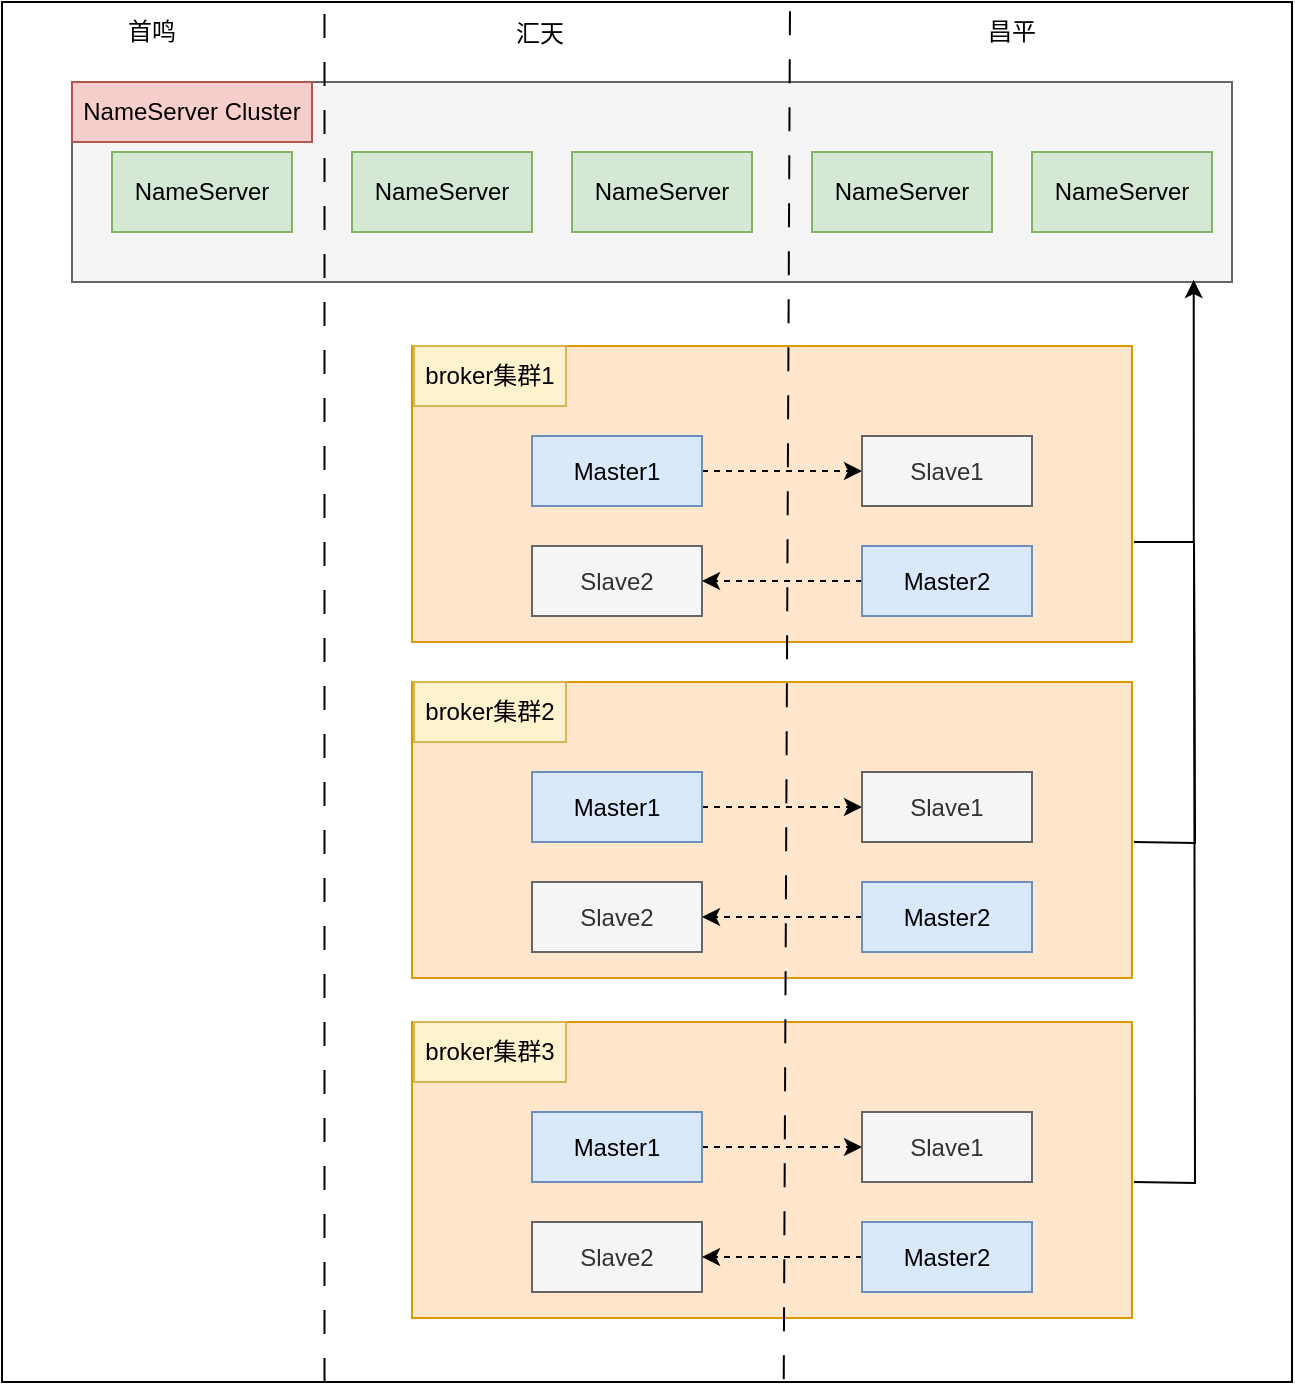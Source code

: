 <mxfile version="22.1.20" type="github">
  <diagram name="第 1 页" id="2XR303NfXYFgoQkDeR8G">
    <mxGraphModel dx="1434" dy="761" grid="1" gridSize="10" guides="1" tooltips="1" connect="1" arrows="1" fold="1" page="1" pageScale="1" pageWidth="827" pageHeight="1169" math="0" shadow="0">
      <root>
        <mxCell id="0" />
        <mxCell id="1" parent="0" />
        <mxCell id="UYfxn2uQiFY9sQeeJO1W-2" value="" style="rounded=0;whiteSpace=wrap;html=1;" vertex="1" parent="1">
          <mxGeometry x="104" y="60" width="645" height="690" as="geometry" />
        </mxCell>
        <mxCell id="UYfxn2uQiFY9sQeeJO1W-11" value="首鸣" style="text;html=1;strokeColor=none;fillColor=none;align=center;verticalAlign=middle;whiteSpace=wrap;rounded=0;" vertex="1" parent="1">
          <mxGeometry x="149" y="60" width="60" height="30" as="geometry" />
        </mxCell>
        <mxCell id="UYfxn2uQiFY9sQeeJO1W-12" value="汇天" style="text;html=1;strokeColor=none;fillColor=none;align=center;verticalAlign=middle;whiteSpace=wrap;rounded=0;" vertex="1" parent="1">
          <mxGeometry x="343" y="61" width="60" height="30" as="geometry" />
        </mxCell>
        <mxCell id="UYfxn2uQiFY9sQeeJO1W-13" value="昌平" style="text;html=1;strokeColor=none;fillColor=none;align=center;verticalAlign=middle;whiteSpace=wrap;rounded=0;" vertex="1" parent="1">
          <mxGeometry x="579" y="60" width="60" height="30" as="geometry" />
        </mxCell>
        <mxCell id="UYfxn2uQiFY9sQeeJO1W-14" value="" style="rounded=0;whiteSpace=wrap;html=1;fillColor=#f5f5f5;fontColor=#333333;strokeColor=#666666;" vertex="1" parent="1">
          <mxGeometry x="139" y="100" width="580" height="100" as="geometry" />
        </mxCell>
        <mxCell id="UYfxn2uQiFY9sQeeJO1W-15" value="NameServer" style="rounded=0;whiteSpace=wrap;html=1;fillColor=#d5e8d4;strokeColor=#82b366;" vertex="1" parent="1">
          <mxGeometry x="159" y="135" width="90" height="40" as="geometry" />
        </mxCell>
        <mxCell id="UYfxn2uQiFY9sQeeJO1W-16" value="NameServer" style="rounded=0;whiteSpace=wrap;html=1;fillColor=#d5e8d4;strokeColor=#82b366;" vertex="1" parent="1">
          <mxGeometry x="279" y="135" width="90" height="40" as="geometry" />
        </mxCell>
        <mxCell id="UYfxn2uQiFY9sQeeJO1W-17" value="NameServer" style="rounded=0;whiteSpace=wrap;html=1;fillColor=#d5e8d4;strokeColor=#82b366;" vertex="1" parent="1">
          <mxGeometry x="509" y="135" width="90" height="40" as="geometry" />
        </mxCell>
        <mxCell id="UYfxn2uQiFY9sQeeJO1W-18" value="NameServer Cluster" style="text;html=1;strokeColor=#b85450;fillColor=#f8cecc;align=center;verticalAlign=middle;whiteSpace=wrap;rounded=0;" vertex="1" parent="1">
          <mxGeometry x="139" y="100" width="120" height="30" as="geometry" />
        </mxCell>
        <mxCell id="UYfxn2uQiFY9sQeeJO1W-19" value="NameServer" style="rounded=0;whiteSpace=wrap;html=1;fillColor=#d5e8d4;strokeColor=#82b366;" vertex="1" parent="1">
          <mxGeometry x="389" y="135" width="90" height="40" as="geometry" />
        </mxCell>
        <mxCell id="UYfxn2uQiFY9sQeeJO1W-20" value="NameServer" style="rounded=0;whiteSpace=wrap;html=1;fillColor=#d5e8d4;strokeColor=#82b366;" vertex="1" parent="1">
          <mxGeometry x="619" y="135" width="90" height="40" as="geometry" />
        </mxCell>
        <mxCell id="UYfxn2uQiFY9sQeeJO1W-24" value="" style="rounded=0;whiteSpace=wrap;html=1;fillColor=#ffe6cc;strokeColor=#d79b00;" vertex="1" parent="1">
          <mxGeometry x="309" y="232" width="360" height="148" as="geometry" />
        </mxCell>
        <mxCell id="UYfxn2uQiFY9sQeeJO1W-31" style="edgeStyle=orthogonalEdgeStyle;rounded=0;orthogonalLoop=1;jettySize=auto;html=1;exitX=1;exitY=0.5;exitDx=0;exitDy=0;entryX=0;entryY=0.5;entryDx=0;entryDy=0;dashed=1;" edge="1" parent="1" source="UYfxn2uQiFY9sQeeJO1W-27" target="UYfxn2uQiFY9sQeeJO1W-28">
          <mxGeometry relative="1" as="geometry" />
        </mxCell>
        <mxCell id="UYfxn2uQiFY9sQeeJO1W-27" value="Master1" style="rounded=0;whiteSpace=wrap;html=1;fillColor=#dae8fc;strokeColor=#6c8ebf;" vertex="1" parent="1">
          <mxGeometry x="369" y="277" width="85" height="35" as="geometry" />
        </mxCell>
        <mxCell id="UYfxn2uQiFY9sQeeJO1W-28" value="Slave1" style="rounded=0;whiteSpace=wrap;html=1;fillColor=#f5f5f5;strokeColor=#666666;fontColor=#333333;" vertex="1" parent="1">
          <mxGeometry x="534" y="277" width="85" height="35" as="geometry" />
        </mxCell>
        <mxCell id="UYfxn2uQiFY9sQeeJO1W-29" value="Slave2" style="rounded=0;whiteSpace=wrap;html=1;fillColor=#f5f5f5;fontColor=#333333;strokeColor=#666666;" vertex="1" parent="1">
          <mxGeometry x="369" y="332" width="85" height="35" as="geometry" />
        </mxCell>
        <mxCell id="UYfxn2uQiFY9sQeeJO1W-32" value="" style="edgeStyle=orthogonalEdgeStyle;rounded=0;orthogonalLoop=1;jettySize=auto;html=1;dashed=1;" edge="1" parent="1" source="UYfxn2uQiFY9sQeeJO1W-30" target="UYfxn2uQiFY9sQeeJO1W-29">
          <mxGeometry relative="1" as="geometry" />
        </mxCell>
        <mxCell id="UYfxn2uQiFY9sQeeJO1W-30" value="Master2" style="rounded=0;whiteSpace=wrap;html=1;fillColor=#dae8fc;strokeColor=#6c8ebf;" vertex="1" parent="1">
          <mxGeometry x="534" y="332" width="85" height="35" as="geometry" />
        </mxCell>
        <mxCell id="UYfxn2uQiFY9sQeeJO1W-9" value="" style="endArrow=none;dashed=1;html=1;rounded=0;exitX=0.25;exitY=1;exitDx=0;exitDy=0;dashPattern=12 12;entryX=0.25;entryY=0;entryDx=0;entryDy=0;" edge="1" parent="1" source="UYfxn2uQiFY9sQeeJO1W-2" target="UYfxn2uQiFY9sQeeJO1W-2">
          <mxGeometry width="50" height="50" relative="1" as="geometry">
            <mxPoint x="259" y="700" as="sourcePoint" />
            <mxPoint x="269" y="70" as="targetPoint" />
          </mxGeometry>
        </mxCell>
        <mxCell id="UYfxn2uQiFY9sQeeJO1W-34" value="broker集群1" style="text;html=1;strokeColor=#d6b656;fillColor=#fff2cc;align=center;verticalAlign=middle;whiteSpace=wrap;rounded=0;" vertex="1" parent="1">
          <mxGeometry x="310" y="232" width="76" height="30" as="geometry" />
        </mxCell>
        <mxCell id="UYfxn2uQiFY9sQeeJO1W-35" value="" style="rounded=0;whiteSpace=wrap;html=1;fillColor=#ffe6cc;strokeColor=#d79b00;" vertex="1" parent="1">
          <mxGeometry x="309" y="400" width="360" height="148" as="geometry" />
        </mxCell>
        <mxCell id="UYfxn2uQiFY9sQeeJO1W-36" style="edgeStyle=orthogonalEdgeStyle;rounded=0;orthogonalLoop=1;jettySize=auto;html=1;exitX=1;exitY=0.5;exitDx=0;exitDy=0;entryX=0;entryY=0.5;entryDx=0;entryDy=0;dashed=1;" edge="1" parent="1" source="UYfxn2uQiFY9sQeeJO1W-37" target="UYfxn2uQiFY9sQeeJO1W-38">
          <mxGeometry relative="1" as="geometry" />
        </mxCell>
        <mxCell id="UYfxn2uQiFY9sQeeJO1W-37" value="Master1" style="rounded=0;whiteSpace=wrap;html=1;fillColor=#dae8fc;strokeColor=#6c8ebf;" vertex="1" parent="1">
          <mxGeometry x="369" y="445" width="85" height="35" as="geometry" />
        </mxCell>
        <mxCell id="UYfxn2uQiFY9sQeeJO1W-38" value="Slave1" style="rounded=0;whiteSpace=wrap;html=1;fillColor=#f5f5f5;strokeColor=#666666;fontColor=#333333;" vertex="1" parent="1">
          <mxGeometry x="534" y="445" width="85" height="35" as="geometry" />
        </mxCell>
        <mxCell id="UYfxn2uQiFY9sQeeJO1W-39" value="Slave2" style="rounded=0;whiteSpace=wrap;html=1;fillColor=#f5f5f5;fontColor=#333333;strokeColor=#666666;" vertex="1" parent="1">
          <mxGeometry x="369" y="500" width="85" height="35" as="geometry" />
        </mxCell>
        <mxCell id="UYfxn2uQiFY9sQeeJO1W-40" value="" style="edgeStyle=orthogonalEdgeStyle;rounded=0;orthogonalLoop=1;jettySize=auto;html=1;dashed=1;" edge="1" parent="1" source="UYfxn2uQiFY9sQeeJO1W-41" target="UYfxn2uQiFY9sQeeJO1W-39">
          <mxGeometry relative="1" as="geometry" />
        </mxCell>
        <mxCell id="UYfxn2uQiFY9sQeeJO1W-41" value="Master2" style="rounded=0;whiteSpace=wrap;html=1;fillColor=#dae8fc;strokeColor=#6c8ebf;" vertex="1" parent="1">
          <mxGeometry x="534" y="500" width="85" height="35" as="geometry" />
        </mxCell>
        <mxCell id="UYfxn2uQiFY9sQeeJO1W-42" value="broker集群2" style="text;html=1;strokeColor=#d6b656;fillColor=#fff2cc;align=center;verticalAlign=middle;whiteSpace=wrap;rounded=0;" vertex="1" parent="1">
          <mxGeometry x="310" y="400" width="76" height="30" as="geometry" />
        </mxCell>
        <mxCell id="UYfxn2uQiFY9sQeeJO1W-43" value="" style="rounded=0;whiteSpace=wrap;html=1;fillColor=#ffe6cc;strokeColor=#d79b00;" vertex="1" parent="1">
          <mxGeometry x="309" y="570" width="360" height="148" as="geometry" />
        </mxCell>
        <mxCell id="UYfxn2uQiFY9sQeeJO1W-44" style="edgeStyle=orthogonalEdgeStyle;rounded=0;orthogonalLoop=1;jettySize=auto;html=1;exitX=1;exitY=0.5;exitDx=0;exitDy=0;entryX=0;entryY=0.5;entryDx=0;entryDy=0;dashed=1;" edge="1" parent="1" source="UYfxn2uQiFY9sQeeJO1W-45" target="UYfxn2uQiFY9sQeeJO1W-46">
          <mxGeometry relative="1" as="geometry" />
        </mxCell>
        <mxCell id="UYfxn2uQiFY9sQeeJO1W-45" value="Master1" style="rounded=0;whiteSpace=wrap;html=1;fillColor=#dae8fc;strokeColor=#6c8ebf;" vertex="1" parent="1">
          <mxGeometry x="369" y="615" width="85" height="35" as="geometry" />
        </mxCell>
        <mxCell id="UYfxn2uQiFY9sQeeJO1W-46" value="Slave1" style="rounded=0;whiteSpace=wrap;html=1;fillColor=#f5f5f5;strokeColor=#666666;fontColor=#333333;" vertex="1" parent="1">
          <mxGeometry x="534" y="615" width="85" height="35" as="geometry" />
        </mxCell>
        <mxCell id="UYfxn2uQiFY9sQeeJO1W-47" value="Slave2" style="rounded=0;whiteSpace=wrap;html=1;fillColor=#f5f5f5;fontColor=#333333;strokeColor=#666666;" vertex="1" parent="1">
          <mxGeometry x="369" y="670" width="85" height="35" as="geometry" />
        </mxCell>
        <mxCell id="UYfxn2uQiFY9sQeeJO1W-48" value="" style="edgeStyle=orthogonalEdgeStyle;rounded=0;orthogonalLoop=1;jettySize=auto;html=1;dashed=1;" edge="1" parent="1" source="UYfxn2uQiFY9sQeeJO1W-49" target="UYfxn2uQiFY9sQeeJO1W-47">
          <mxGeometry relative="1" as="geometry" />
        </mxCell>
        <mxCell id="UYfxn2uQiFY9sQeeJO1W-49" value="Master2" style="rounded=0;whiteSpace=wrap;html=1;fillColor=#dae8fc;strokeColor=#6c8ebf;" vertex="1" parent="1">
          <mxGeometry x="534" y="670" width="85" height="35" as="geometry" />
        </mxCell>
        <mxCell id="UYfxn2uQiFY9sQeeJO1W-50" value="broker集群3" style="text;html=1;strokeColor=#d6b656;fillColor=#fff2cc;align=center;verticalAlign=middle;whiteSpace=wrap;rounded=0;" vertex="1" parent="1">
          <mxGeometry x="310" y="570" width="76" height="30" as="geometry" />
        </mxCell>
        <mxCell id="UYfxn2uQiFY9sQeeJO1W-7" value="" style="endArrow=none;dashed=1;html=1;rounded=0;dashPattern=12 12;exitX=0.606;exitY=0.998;exitDx=0;exitDy=0;exitPerimeter=0;" edge="1" parent="1" source="UYfxn2uQiFY9sQeeJO1W-2">
          <mxGeometry width="50" height="50" relative="1" as="geometry">
            <mxPoint x="499" y="690" as="sourcePoint" />
            <mxPoint x="498" y="60" as="targetPoint" />
          </mxGeometry>
        </mxCell>
        <mxCell id="UYfxn2uQiFY9sQeeJO1W-74" value="" style="endArrow=classic;html=1;rounded=0;entryX=0.967;entryY=0.99;entryDx=0;entryDy=0;entryPerimeter=0;edgeStyle=orthogonalEdgeStyle;" edge="1" parent="1" target="UYfxn2uQiFY9sQeeJO1W-14">
          <mxGeometry width="50" height="50" relative="1" as="geometry">
            <mxPoint x="670" y="330" as="sourcePoint" />
            <mxPoint x="720" y="280" as="targetPoint" />
            <Array as="points">
              <mxPoint x="700" y="330" />
            </Array>
          </mxGeometry>
        </mxCell>
        <mxCell id="UYfxn2uQiFY9sQeeJO1W-75" value="" style="endArrow=none;html=1;rounded=0;edgeStyle=orthogonalEdgeStyle;" edge="1" parent="1">
          <mxGeometry width="50" height="50" relative="1" as="geometry">
            <mxPoint x="670" y="650" as="sourcePoint" />
            <mxPoint x="700" y="330" as="targetPoint" />
          </mxGeometry>
        </mxCell>
        <mxCell id="UYfxn2uQiFY9sQeeJO1W-76" value="" style="endArrow=none;html=1;rounded=0;edgeStyle=orthogonalEdgeStyle;" edge="1" parent="1">
          <mxGeometry width="50" height="50" relative="1" as="geometry">
            <mxPoint x="670" y="480" as="sourcePoint" />
            <mxPoint x="700" y="330" as="targetPoint" />
          </mxGeometry>
        </mxCell>
      </root>
    </mxGraphModel>
  </diagram>
</mxfile>
